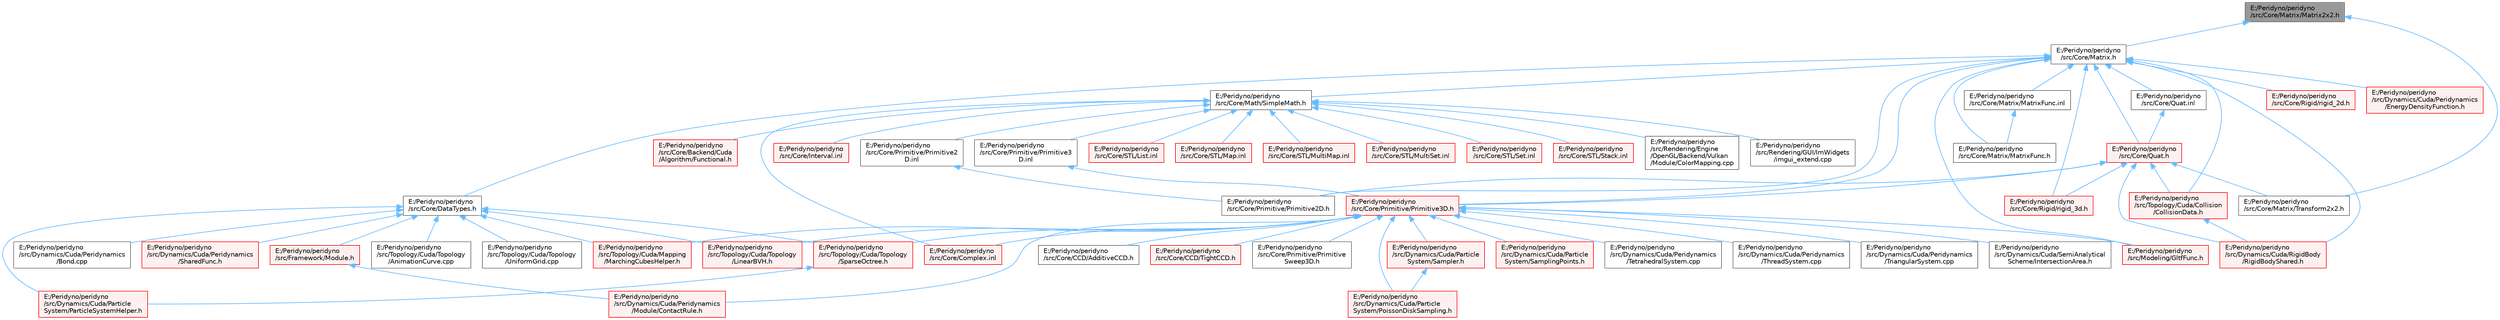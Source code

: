 digraph "E:/Peridyno/peridyno/src/Core/Matrix/Matrix2x2.h"
{
 // LATEX_PDF_SIZE
  bgcolor="transparent";
  edge [fontname=Helvetica,fontsize=10,labelfontname=Helvetica,labelfontsize=10];
  node [fontname=Helvetica,fontsize=10,shape=box,height=0.2,width=0.4];
  Node1 [id="Node000001",label="E:/Peridyno/peridyno\l/src/Core/Matrix/Matrix2x2.h",height=0.2,width=0.4,color="gray40", fillcolor="grey60", style="filled", fontcolor="black",tooltip=" "];
  Node1 -> Node2 [id="edge1_Node000001_Node000002",dir="back",color="steelblue1",style="solid",tooltip=" "];
  Node2 [id="Node000002",label="E:/Peridyno/peridyno\l/src/Core/Matrix.h",height=0.2,width=0.4,color="grey40", fillcolor="white", style="filled",URL="$_matrix_8h.html",tooltip=" "];
  Node2 -> Node3 [id="edge2_Node000002_Node000003",dir="back",color="steelblue1",style="solid",tooltip=" "];
  Node3 [id="Node000003",label="E:/Peridyno/peridyno\l/src/Core/DataTypes.h",height=0.2,width=0.4,color="grey40", fillcolor="white", style="filled",URL="$_data_types_8h.html",tooltip=" "];
  Node3 -> Node4 [id="edge3_Node000003_Node000004",dir="back",color="steelblue1",style="solid",tooltip=" "];
  Node4 [id="Node000004",label="E:/Peridyno/peridyno\l/src/Dynamics/Cuda/Particle\lSystem/ParticleSystemHelper.h",height=0.2,width=0.4,color="red", fillcolor="#FFF0F0", style="filled",URL="$_particle_system_helper_8h.html",tooltip=" "];
  Node3 -> Node6 [id="edge4_Node000003_Node000006",dir="back",color="steelblue1",style="solid",tooltip=" "];
  Node6 [id="Node000006",label="E:/Peridyno/peridyno\l/src/Dynamics/Cuda/Peridynamics\l/Bond.cpp",height=0.2,width=0.4,color="grey40", fillcolor="white", style="filled",URL="$_bond_8cpp.html",tooltip=" "];
  Node3 -> Node7 [id="edge5_Node000003_Node000007",dir="back",color="steelblue1",style="solid",tooltip=" "];
  Node7 [id="Node000007",label="E:/Peridyno/peridyno\l/src/Dynamics/Cuda/Peridynamics\l/SharedFunc.h",height=0.2,width=0.4,color="red", fillcolor="#FFF0F0", style="filled",URL="$_shared_func_8h.html",tooltip=" "];
  Node3 -> Node11 [id="edge6_Node000003_Node000011",dir="back",color="steelblue1",style="solid",tooltip=" "];
  Node11 [id="Node000011",label="E:/Peridyno/peridyno\l/src/Framework/Module.h",height=0.2,width=0.4,color="red", fillcolor="#FFF0F0", style="filled",URL="$_module_8h.html",tooltip=" "];
  Node11 -> Node12 [id="edge7_Node000011_Node000012",dir="back",color="steelblue1",style="solid",tooltip=" "];
  Node12 [id="Node000012",label="E:/Peridyno/peridyno\l/src/Dynamics/Cuda/Peridynamics\l/Module/ContactRule.h",height=0.2,width=0.4,color="red", fillcolor="#FFF0F0", style="filled",URL="$_contact_rule_8h.html",tooltip=" "];
  Node3 -> Node473 [id="edge8_Node000003_Node000473",dir="back",color="steelblue1",style="solid",tooltip=" "];
  Node473 [id="Node000473",label="E:/Peridyno/peridyno\l/src/Topology/Cuda/Mapping\l/MarchingCubesHelper.h",height=0.2,width=0.4,color="red", fillcolor="#FFF0F0", style="filled",URL="$_marching_cubes_helper_8h.html",tooltip=" "];
  Node3 -> Node537 [id="edge9_Node000003_Node000537",dir="back",color="steelblue1",style="solid",tooltip=" "];
  Node537 [id="Node000537",label="E:/Peridyno/peridyno\l/src/Topology/Cuda/Topology\l/AnimationCurve.cpp",height=0.2,width=0.4,color="grey40", fillcolor="white", style="filled",URL="$_animation_curve_8cpp.html",tooltip=" "];
  Node3 -> Node538 [id="edge10_Node000003_Node000538",dir="back",color="steelblue1",style="solid",tooltip=" "];
  Node538 [id="Node000538",label="E:/Peridyno/peridyno\l/src/Topology/Cuda/Topology\l/LinearBVH.h",height=0.2,width=0.4,color="red", fillcolor="#FFF0F0", style="filled",URL="$_linear_b_v_h_8h.html",tooltip=" "];
  Node3 -> Node539 [id="edge11_Node000003_Node000539",dir="back",color="steelblue1",style="solid",tooltip=" "];
  Node539 [id="Node000539",label="E:/Peridyno/peridyno\l/src/Topology/Cuda/Topology\l/SparseOctree.h",height=0.2,width=0.4,color="red", fillcolor="#FFF0F0", style="filled",URL="$_sparse_octree_8h.html",tooltip=" "];
  Node539 -> Node4 [id="edge12_Node000539_Node000004",dir="back",color="steelblue1",style="solid",tooltip=" "];
  Node3 -> Node541 [id="edge13_Node000003_Node000541",dir="back",color="steelblue1",style="solid",tooltip=" "];
  Node541 [id="Node000541",label="E:/Peridyno/peridyno\l/src/Topology/Cuda/Topology\l/UniformGrid.cpp",height=0.2,width=0.4,color="grey40", fillcolor="white", style="filled",URL="$_cuda_2_topology_2_uniform_grid_8cpp.html",tooltip=" "];
  Node2 -> Node542 [id="edge14_Node000002_Node000542",dir="back",color="steelblue1",style="solid",tooltip=" "];
  Node542 [id="Node000542",label="E:/Peridyno/peridyno\l/src/Core/Math/SimpleMath.h",height=0.2,width=0.4,color="grey40", fillcolor="white", style="filled",URL="$_simple_math_8h.html",tooltip=" "];
  Node542 -> Node543 [id="edge15_Node000542_Node000543",dir="back",color="steelblue1",style="solid",tooltip=" "];
  Node543 [id="Node000543",label="E:/Peridyno/peridyno\l/src/Core/Backend/Cuda\l/Algorithm/Functional.h",height=0.2,width=0.4,color="red", fillcolor="#FFF0F0", style="filled",URL="$_functional_8h.html",tooltip=" "];
  Node542 -> Node546 [id="edge16_Node000542_Node000546",dir="back",color="steelblue1",style="solid",tooltip=" "];
  Node546 [id="Node000546",label="E:/Peridyno/peridyno\l/src/Core/Complex.inl",height=0.2,width=0.4,color="red", fillcolor="#FFF0F0", style="filled",URL="$_complex_8inl.html",tooltip=" "];
  Node542 -> Node550 [id="edge17_Node000542_Node000550",dir="back",color="steelblue1",style="solid",tooltip=" "];
  Node550 [id="Node000550",label="E:/Peridyno/peridyno\l/src/Core/Interval.inl",height=0.2,width=0.4,color="red", fillcolor="#FFF0F0", style="filled",URL="$_interval_8inl.html",tooltip=" "];
  Node542 -> Node552 [id="edge18_Node000542_Node000552",dir="back",color="steelblue1",style="solid",tooltip=" "];
  Node552 [id="Node000552",label="E:/Peridyno/peridyno\l/src/Core/Primitive/Primitive2\lD.inl",height=0.2,width=0.4,color="grey40", fillcolor="white", style="filled",URL="$_primitive2_d_8inl.html",tooltip=" "];
  Node552 -> Node553 [id="edge19_Node000552_Node000553",dir="back",color="steelblue1",style="solid",tooltip=" "];
  Node553 [id="Node000553",label="E:/Peridyno/peridyno\l/src/Core/Primitive/Primitive2D.h",height=0.2,width=0.4,color="grey40", fillcolor="white", style="filled",URL="$_primitive2_d_8h.html",tooltip=" "];
  Node542 -> Node554 [id="edge20_Node000542_Node000554",dir="back",color="steelblue1",style="solid",tooltip=" "];
  Node554 [id="Node000554",label="E:/Peridyno/peridyno\l/src/Core/Primitive/Primitive3\lD.inl",height=0.2,width=0.4,color="grey40", fillcolor="white", style="filled",URL="$_primitive3_d_8inl.html",tooltip=" "];
  Node554 -> Node555 [id="edge21_Node000554_Node000555",dir="back",color="steelblue1",style="solid",tooltip=" "];
  Node555 [id="Node000555",label="E:/Peridyno/peridyno\l/src/Core/Primitive/Primitive3D.h",height=0.2,width=0.4,color="red", fillcolor="#FFF0F0", style="filled",URL="$_primitive3_d_8h.html",tooltip=" "];
  Node555 -> Node556 [id="edge22_Node000555_Node000556",dir="back",color="steelblue1",style="solid",tooltip=" "];
  Node556 [id="Node000556",label="E:/Peridyno/peridyno\l/src/Core/CCD/AdditiveCCD.h",height=0.2,width=0.4,color="grey40", fillcolor="white", style="filled",URL="$_additive_c_c_d_8h.html",tooltip=" "];
  Node555 -> Node557 [id="edge23_Node000555_Node000557",dir="back",color="steelblue1",style="solid",tooltip=" "];
  Node557 [id="Node000557",label="E:/Peridyno/peridyno\l/src/Core/CCD/TightCCD.h",height=0.2,width=0.4,color="red", fillcolor="#FFF0F0", style="filled",URL="$_tight_c_c_d_8h.html",tooltip=" "];
  Node555 -> Node546 [id="edge24_Node000555_Node000546",dir="back",color="steelblue1",style="solid",tooltip=" "];
  Node555 -> Node549 [id="edge25_Node000555_Node000549",dir="back",color="steelblue1",style="solid",tooltip=" "];
  Node549 [id="Node000549",label="E:/Peridyno/peridyno\l/src/Core/Primitive/Primitive\lSweep3D.h",height=0.2,width=0.4,color="grey40", fillcolor="white", style="filled",URL="$_primitive_sweep3_d_8h.html",tooltip="This class is implemented for continuous collision detection."];
  Node555 -> Node267 [id="edge26_Node000555_Node000267",dir="back",color="steelblue1",style="solid",tooltip=" "];
  Node267 [id="Node000267",label="E:/Peridyno/peridyno\l/src/Dynamics/Cuda/Particle\lSystem/PoissonDiskSampling.h",height=0.2,width=0.4,color="red", fillcolor="#FFF0F0", style="filled",URL="$_poisson_disk_sampling_8h.html",tooltip=" "];
  Node555 -> Node268 [id="edge27_Node000555_Node000268",dir="back",color="steelblue1",style="solid",tooltip=" "];
  Node268 [id="Node000268",label="E:/Peridyno/peridyno\l/src/Dynamics/Cuda/Particle\lSystem/Sampler.h",height=0.2,width=0.4,color="red", fillcolor="#FFF0F0", style="filled",URL="$_sampler_8h.html",tooltip=" "];
  Node268 -> Node267 [id="edge28_Node000268_Node000267",dir="back",color="steelblue1",style="solid",tooltip=" "];
  Node555 -> Node275 [id="edge29_Node000555_Node000275",dir="back",color="steelblue1",style="solid",tooltip=" "];
  Node275 [id="Node000275",label="E:/Peridyno/peridyno\l/src/Dynamics/Cuda/Particle\lSystem/SamplingPoints.h",height=0.2,width=0.4,color="red", fillcolor="#FFF0F0", style="filled",URL="$_sampling_points_8h.html",tooltip=" "];
  Node555 -> Node12 [id="edge30_Node000555_Node000012",dir="back",color="steelblue1",style="solid",tooltip=" "];
  Node555 -> Node278 [id="edge31_Node000555_Node000278",dir="back",color="steelblue1",style="solid",tooltip=" "];
  Node278 [id="Node000278",label="E:/Peridyno/peridyno\l/src/Dynamics/Cuda/Peridynamics\l/TetrahedralSystem.cpp",height=0.2,width=0.4,color="grey40", fillcolor="white", style="filled",URL="$_tetrahedral_system_8cpp.html",tooltip=" "];
  Node555 -> Node281 [id="edge32_Node000555_Node000281",dir="back",color="steelblue1",style="solid",tooltip=" "];
  Node281 [id="Node000281",label="E:/Peridyno/peridyno\l/src/Dynamics/Cuda/Peridynamics\l/ThreadSystem.cpp",height=0.2,width=0.4,color="grey40", fillcolor="white", style="filled",URL="$_thread_system_8cpp.html",tooltip=" "];
  Node555 -> Node110 [id="edge33_Node000555_Node000110",dir="back",color="steelblue1",style="solid",tooltip=" "];
  Node110 [id="Node000110",label="E:/Peridyno/peridyno\l/src/Dynamics/Cuda/Peridynamics\l/TriangularSystem.cpp",height=0.2,width=0.4,color="grey40", fillcolor="white", style="filled",URL="$_triangular_system_8cpp.html",tooltip=" "];
  Node555 -> Node558 [id="edge34_Node000555_Node000558",dir="back",color="steelblue1",style="solid",tooltip=" "];
  Node558 [id="Node000558",label="E:/Peridyno/peridyno\l/src/Dynamics/Cuda/SemiAnalytical\lScheme/IntersectionArea.h",height=0.2,width=0.4,color="grey40", fillcolor="white", style="filled",URL="$_intersection_area_8h.html",tooltip=" "];
  Node555 -> Node497 [id="edge35_Node000555_Node000497",dir="back",color="steelblue1",style="solid",tooltip=" "];
  Node497 [id="Node000497",label="E:/Peridyno/peridyno\l/src/Modeling/GltfFunc.h",height=0.2,width=0.4,color="red", fillcolor="#FFF0F0", style="filled",URL="$_gltf_func_8h.html",tooltip=" "];
  Node555 -> Node473 [id="edge36_Node000555_Node000473",dir="back",color="steelblue1",style="solid",tooltip=" "];
  Node555 -> Node538 [id="edge37_Node000555_Node000538",dir="back",color="steelblue1",style="solid",tooltip=" "];
  Node555 -> Node539 [id="edge38_Node000555_Node000539",dir="back",color="steelblue1",style="solid",tooltip=" "];
  Node542 -> Node563 [id="edge39_Node000542_Node000563",dir="back",color="steelblue1",style="solid",tooltip=" "];
  Node563 [id="Node000563",label="E:/Peridyno/peridyno\l/src/Core/STL/List.inl",height=0.2,width=0.4,color="red", fillcolor="#FFF0F0", style="filled",URL="$_list_8inl.html",tooltip=" "];
  Node542 -> Node622 [id="edge40_Node000542_Node000622",dir="back",color="steelblue1",style="solid",tooltip=" "];
  Node622 [id="Node000622",label="E:/Peridyno/peridyno\l/src/Core/STL/Map.inl",height=0.2,width=0.4,color="red", fillcolor="#FFF0F0", style="filled",URL="$_map_8inl.html",tooltip=" "];
  Node542 -> Node632 [id="edge41_Node000542_Node000632",dir="back",color="steelblue1",style="solid",tooltip=" "];
  Node632 [id="Node000632",label="E:/Peridyno/peridyno\l/src/Core/STL/MultiMap.inl",height=0.2,width=0.4,color="red", fillcolor="#FFF0F0", style="filled",URL="$_multi_map_8inl.html",tooltip=" "];
  Node542 -> Node634 [id="edge42_Node000542_Node000634",dir="back",color="steelblue1",style="solid",tooltip=" "];
  Node634 [id="Node000634",label="E:/Peridyno/peridyno\l/src/Core/STL/MultiSet.inl",height=0.2,width=0.4,color="red", fillcolor="#FFF0F0", style="filled",URL="$_multi_set_8inl.html",tooltip=" "];
  Node542 -> Node636 [id="edge43_Node000542_Node000636",dir="back",color="steelblue1",style="solid",tooltip=" "];
  Node636 [id="Node000636",label="E:/Peridyno/peridyno\l/src/Core/STL/Set.inl",height=0.2,width=0.4,color="red", fillcolor="#FFF0F0", style="filled",URL="$_set_8inl.html",tooltip=" "];
  Node542 -> Node638 [id="edge44_Node000542_Node000638",dir="back",color="steelblue1",style="solid",tooltip=" "];
  Node638 [id="Node000638",label="E:/Peridyno/peridyno\l/src/Core/STL/Stack.inl",height=0.2,width=0.4,color="red", fillcolor="#FFF0F0", style="filled",URL="$_stack_8inl.html",tooltip=" "];
  Node542 -> Node78 [id="edge45_Node000542_Node000078",dir="back",color="steelblue1",style="solid",tooltip=" "];
  Node78 [id="Node000078",label="E:/Peridyno/peridyno\l/src/Rendering/Engine\l/OpenGL/Backend/Vulkan\l/Module/ColorMapping.cpp",height=0.2,width=0.4,color="grey40", fillcolor="white", style="filled",URL="$_color_mapping_8cpp.html",tooltip=" "];
  Node542 -> Node534 [id="edge46_Node000542_Node000534",dir="back",color="steelblue1",style="solid",tooltip=" "];
  Node534 [id="Node000534",label="E:/Peridyno/peridyno\l/src/Rendering/GUI/ImWidgets\l/imgui_extend.cpp",height=0.2,width=0.4,color="grey40", fillcolor="white", style="filled",URL="$imgui__extend_8cpp.html",tooltip=" "];
  Node2 -> Node640 [id="edge47_Node000002_Node000640",dir="back",color="steelblue1",style="solid",tooltip=" "];
  Node640 [id="Node000640",label="E:/Peridyno/peridyno\l/src/Core/Matrix/MatrixFunc.h",height=0.2,width=0.4,color="grey40", fillcolor="white", style="filled",URL="$_matrix_func_8h.html",tooltip=" "];
  Node2 -> Node641 [id="edge48_Node000002_Node000641",dir="back",color="steelblue1",style="solid",tooltip=" "];
  Node641 [id="Node000641",label="E:/Peridyno/peridyno\l/src/Core/Matrix/MatrixFunc.inl",height=0.2,width=0.4,color="grey40", fillcolor="white", style="filled",URL="$_matrix_func_8inl.html",tooltip=" "];
  Node641 -> Node640 [id="edge49_Node000641_Node000640",dir="back",color="steelblue1",style="solid",tooltip=" "];
  Node2 -> Node553 [id="edge50_Node000002_Node000553",dir="back",color="steelblue1",style="solid",tooltip=" "];
  Node2 -> Node555 [id="edge51_Node000002_Node000555",dir="back",color="steelblue1",style="solid",tooltip=" "];
  Node2 -> Node642 [id="edge52_Node000002_Node000642",dir="back",color="steelblue1",style="solid",tooltip=" "];
  Node642 [id="Node000642",label="E:/Peridyno/peridyno\l/src/Core/Quat.h",height=0.2,width=0.4,color="red", fillcolor="#FFF0F0", style="filled",URL="$_quat_8h.html",tooltip="Implementation of quaternion."];
  Node642 -> Node643 [id="edge53_Node000642_Node000643",dir="back",color="steelblue1",style="solid",tooltip=" "];
  Node643 [id="Node000643",label="E:/Peridyno/peridyno\l/src/Core/Matrix/Transform2x2.h",height=0.2,width=0.4,color="grey40", fillcolor="white", style="filled",URL="$_transform2x2_8h.html",tooltip=" "];
  Node642 -> Node553 [id="edge54_Node000642_Node000553",dir="back",color="steelblue1",style="solid",tooltip=" "];
  Node642 -> Node555 [id="edge55_Node000642_Node000555",dir="back",color="steelblue1",style="solid",tooltip=" "];
  Node642 -> Node645 [id="edge56_Node000642_Node000645",dir="back",color="steelblue1",style="solid",tooltip=" "];
  Node645 [id="Node000645",label="E:/Peridyno/peridyno\l/src/Core/Rigid/rigid_3d.h",height=0.2,width=0.4,color="red", fillcolor="#FFF0F0", style="filled",URL="$rigid__3d_8h.html",tooltip=" "];
  Node642 -> Node647 [id="edge57_Node000642_Node000647",dir="back",color="steelblue1",style="solid",tooltip=" "];
  Node647 [id="Node000647",label="E:/Peridyno/peridyno\l/src/Dynamics/Cuda/RigidBody\l/RigidBodyShared.h",height=0.2,width=0.4,color="red", fillcolor="#FFF0F0", style="filled",URL="$_rigid_body_shared_8h.html",tooltip=" "];
  Node642 -> Node648 [id="edge58_Node000642_Node000648",dir="back",color="steelblue1",style="solid",tooltip=" "];
  Node648 [id="Node000648",label="E:/Peridyno/peridyno\l/src/Topology/Cuda/Collision\l/CollisionData.h",height=0.2,width=0.4,color="red", fillcolor="#FFF0F0", style="filled",URL="$_collision_data_8h.html",tooltip=" "];
  Node648 -> Node647 [id="edge59_Node000648_Node000647",dir="back",color="steelblue1",style="solid",tooltip=" "];
  Node2 -> Node649 [id="edge60_Node000002_Node000649",dir="back",color="steelblue1",style="solid",tooltip=" "];
  Node649 [id="Node000649",label="E:/Peridyno/peridyno\l/src/Core/Quat.inl",height=0.2,width=0.4,color="grey40", fillcolor="white", style="filled",URL="$_quat_8inl.html",tooltip=" "];
  Node649 -> Node642 [id="edge61_Node000649_Node000642",dir="back",color="steelblue1",style="solid",tooltip=" "];
  Node2 -> Node650 [id="edge62_Node000002_Node000650",dir="back",color="steelblue1",style="solid",tooltip=" "];
  Node650 [id="Node000650",label="E:/Peridyno/peridyno\l/src/Core/Rigid/rigid_2d.h",height=0.2,width=0.4,color="red", fillcolor="#FFF0F0", style="filled",URL="$rigid__2d_8h.html",tooltip=" "];
  Node2 -> Node645 [id="edge63_Node000002_Node000645",dir="back",color="steelblue1",style="solid",tooltip=" "];
  Node2 -> Node651 [id="edge64_Node000002_Node000651",dir="back",color="steelblue1",style="solid",tooltip=" "];
  Node651 [id="Node000651",label="E:/Peridyno/peridyno\l/src/Dynamics/Cuda/Peridynamics\l/EnergyDensityFunction.h",height=0.2,width=0.4,color="red", fillcolor="#FFF0F0", style="filled",URL="$_energy_density_function_8h.html",tooltip=" "];
  Node2 -> Node647 [id="edge65_Node000002_Node000647",dir="back",color="steelblue1",style="solid",tooltip=" "];
  Node2 -> Node497 [id="edge66_Node000002_Node000497",dir="back",color="steelblue1",style="solid",tooltip=" "];
  Node2 -> Node648 [id="edge67_Node000002_Node000648",dir="back",color="steelblue1",style="solid",tooltip=" "];
  Node1 -> Node643 [id="edge68_Node000001_Node000643",dir="back",color="steelblue1",style="solid",tooltip=" "];
}
